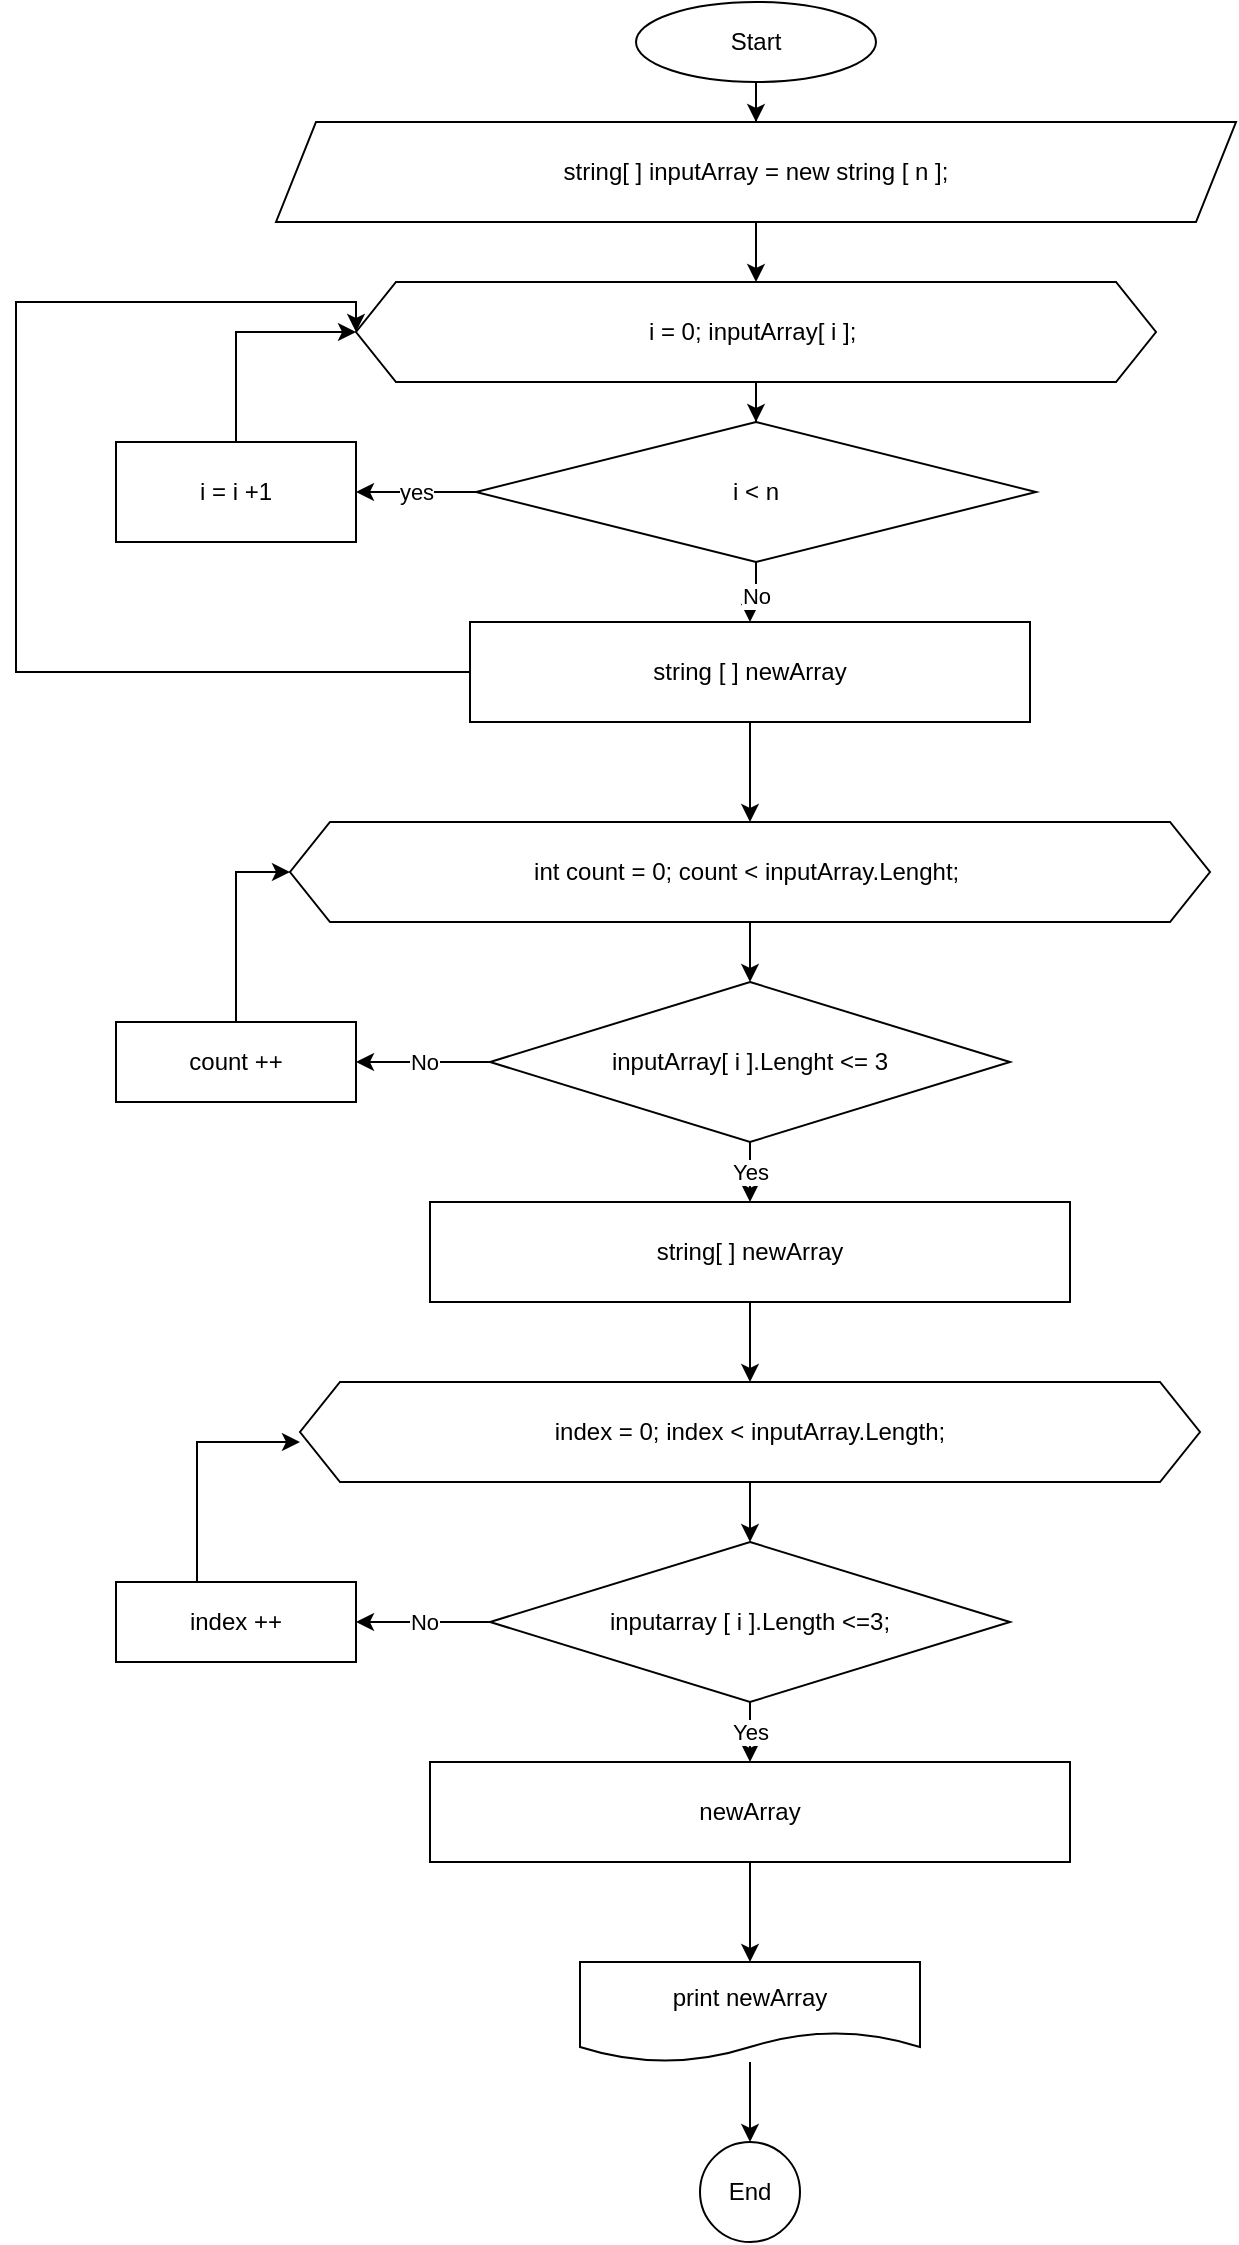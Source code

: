 <mxfile version="24.4.13" type="device">
  <diagram name="Страница — 1" id="UMnAuK7bFQgup7M1rGl-">
    <mxGraphModel dx="883" dy="835" grid="1" gridSize="10" guides="1" tooltips="1" connect="1" arrows="1" fold="1" page="1" pageScale="1" pageWidth="827" pageHeight="1169" math="0" shadow="0">
      <root>
        <mxCell id="0" />
        <mxCell id="1" parent="0" />
        <mxCell id="jzf92Ewc1WR81363NSRH-4" value="" style="edgeStyle=orthogonalEdgeStyle;rounded=0;orthogonalLoop=1;jettySize=auto;html=1;" edge="1" parent="1" source="jzf92Ewc1WR81363NSRH-1" target="jzf92Ewc1WR81363NSRH-3">
          <mxGeometry relative="1" as="geometry" />
        </mxCell>
        <mxCell id="jzf92Ewc1WR81363NSRH-1" value="Start" style="ellipse;whiteSpace=wrap;html=1;" vertex="1" parent="1">
          <mxGeometry x="340" y="10" width="120" height="40" as="geometry" />
        </mxCell>
        <mxCell id="jzf92Ewc1WR81363NSRH-6" value="" style="edgeStyle=orthogonalEdgeStyle;rounded=0;orthogonalLoop=1;jettySize=auto;html=1;" edge="1" parent="1" source="jzf92Ewc1WR81363NSRH-3" target="jzf92Ewc1WR81363NSRH-5">
          <mxGeometry relative="1" as="geometry" />
        </mxCell>
        <mxCell id="jzf92Ewc1WR81363NSRH-3" value="string[ ] inputArray = new string [ n ];" style="shape=parallelogram;perimeter=parallelogramPerimeter;whiteSpace=wrap;html=1;fixedSize=1;" vertex="1" parent="1">
          <mxGeometry x="160" y="70" width="480" height="50" as="geometry" />
        </mxCell>
        <mxCell id="jzf92Ewc1WR81363NSRH-8" value="" style="edgeStyle=orthogonalEdgeStyle;rounded=0;orthogonalLoop=1;jettySize=auto;html=1;" edge="1" parent="1" source="jzf92Ewc1WR81363NSRH-5" target="jzf92Ewc1WR81363NSRH-7">
          <mxGeometry relative="1" as="geometry" />
        </mxCell>
        <mxCell id="jzf92Ewc1WR81363NSRH-5" value="i = 0; inputArray[ i ];&amp;nbsp;" style="shape=hexagon;perimeter=hexagonPerimeter2;whiteSpace=wrap;html=1;fixedSize=1;" vertex="1" parent="1">
          <mxGeometry x="200" y="150" width="400" height="50" as="geometry" />
        </mxCell>
        <mxCell id="jzf92Ewc1WR81363NSRH-11" value="yes" style="edgeStyle=orthogonalEdgeStyle;rounded=0;orthogonalLoop=1;jettySize=auto;html=1;" edge="1" parent="1" source="jzf92Ewc1WR81363NSRH-7" target="jzf92Ewc1WR81363NSRH-9">
          <mxGeometry relative="1" as="geometry" />
        </mxCell>
        <mxCell id="jzf92Ewc1WR81363NSRH-13" value="No" style="edgeStyle=orthogonalEdgeStyle;rounded=0;orthogonalLoop=1;jettySize=auto;html=1;" edge="1" parent="1" source="jzf92Ewc1WR81363NSRH-7" target="jzf92Ewc1WR81363NSRH-12">
          <mxGeometry relative="1" as="geometry" />
        </mxCell>
        <mxCell id="jzf92Ewc1WR81363NSRH-7" value="i &amp;lt; n" style="rhombus;whiteSpace=wrap;html=1;" vertex="1" parent="1">
          <mxGeometry x="260" y="220" width="280" height="70" as="geometry" />
        </mxCell>
        <mxCell id="jzf92Ewc1WR81363NSRH-10" style="edgeStyle=orthogonalEdgeStyle;rounded=0;orthogonalLoop=1;jettySize=auto;html=1;entryX=0;entryY=0.5;entryDx=0;entryDy=0;" edge="1" parent="1" source="jzf92Ewc1WR81363NSRH-9" target="jzf92Ewc1WR81363NSRH-5">
          <mxGeometry relative="1" as="geometry" />
        </mxCell>
        <mxCell id="jzf92Ewc1WR81363NSRH-9" value="i = i +1" style="rounded=0;whiteSpace=wrap;html=1;" vertex="1" parent="1">
          <mxGeometry x="80" y="230" width="120" height="50" as="geometry" />
        </mxCell>
        <mxCell id="jzf92Ewc1WR81363NSRH-15" style="edgeStyle=orthogonalEdgeStyle;rounded=0;orthogonalLoop=1;jettySize=auto;html=1;entryX=0;entryY=0.5;entryDx=0;entryDy=0;" edge="1" parent="1" source="jzf92Ewc1WR81363NSRH-12" target="jzf92Ewc1WR81363NSRH-5">
          <mxGeometry relative="1" as="geometry">
            <Array as="points">
              <mxPoint x="30" y="345" />
              <mxPoint x="30" y="160" />
              <mxPoint x="200" y="160" />
            </Array>
          </mxGeometry>
        </mxCell>
        <mxCell id="jzf92Ewc1WR81363NSRH-22" value="" style="edgeStyle=orthogonalEdgeStyle;rounded=0;orthogonalLoop=1;jettySize=auto;html=1;" edge="1" parent="1" source="jzf92Ewc1WR81363NSRH-12" target="jzf92Ewc1WR81363NSRH-17">
          <mxGeometry relative="1" as="geometry" />
        </mxCell>
        <mxCell id="jzf92Ewc1WR81363NSRH-12" value="string [ ] newArray" style="rounded=0;whiteSpace=wrap;html=1;" vertex="1" parent="1">
          <mxGeometry x="257" y="320" width="280" height="50" as="geometry" />
        </mxCell>
        <mxCell id="jzf92Ewc1WR81363NSRH-21" value="" style="edgeStyle=orthogonalEdgeStyle;rounded=0;orthogonalLoop=1;jettySize=auto;html=1;" edge="1" parent="1" source="jzf92Ewc1WR81363NSRH-17" target="jzf92Ewc1WR81363NSRH-19">
          <mxGeometry relative="1" as="geometry" />
        </mxCell>
        <mxCell id="jzf92Ewc1WR81363NSRH-17" value="int count = 0; count &amp;lt; inputArray.Lenght;&amp;nbsp;" style="shape=hexagon;perimeter=hexagonPerimeter2;whiteSpace=wrap;html=1;fixedSize=1;" vertex="1" parent="1">
          <mxGeometry x="167" y="420" width="460" height="50" as="geometry" />
        </mxCell>
        <mxCell id="jzf92Ewc1WR81363NSRH-25" value="Yes" style="edgeStyle=orthogonalEdgeStyle;rounded=0;orthogonalLoop=1;jettySize=auto;html=1;" edge="1" parent="1" source="jzf92Ewc1WR81363NSRH-19" target="jzf92Ewc1WR81363NSRH-24">
          <mxGeometry relative="1" as="geometry" />
        </mxCell>
        <mxCell id="jzf92Ewc1WR81363NSRH-28" value="No" style="edgeStyle=orthogonalEdgeStyle;rounded=0;orthogonalLoop=1;jettySize=auto;html=1;" edge="1" parent="1" source="jzf92Ewc1WR81363NSRH-19" target="jzf92Ewc1WR81363NSRH-26">
          <mxGeometry relative="1" as="geometry" />
        </mxCell>
        <mxCell id="jzf92Ewc1WR81363NSRH-19" value="inputArray[ i ].Lenght &amp;lt;= 3" style="rhombus;whiteSpace=wrap;html=1;" vertex="1" parent="1">
          <mxGeometry x="267" y="500" width="260" height="80" as="geometry" />
        </mxCell>
        <mxCell id="jzf92Ewc1WR81363NSRH-31" value="" style="edgeStyle=orthogonalEdgeStyle;rounded=0;orthogonalLoop=1;jettySize=auto;html=1;" edge="1" parent="1" source="jzf92Ewc1WR81363NSRH-24" target="jzf92Ewc1WR81363NSRH-29">
          <mxGeometry relative="1" as="geometry" />
        </mxCell>
        <mxCell id="jzf92Ewc1WR81363NSRH-24" value="string[ ] newArray" style="rounded=0;whiteSpace=wrap;html=1;" vertex="1" parent="1">
          <mxGeometry x="237" y="610" width="320" height="50" as="geometry" />
        </mxCell>
        <mxCell id="jzf92Ewc1WR81363NSRH-27" style="edgeStyle=orthogonalEdgeStyle;rounded=0;orthogonalLoop=1;jettySize=auto;html=1;entryX=0;entryY=0.5;entryDx=0;entryDy=0;" edge="1" parent="1" source="jzf92Ewc1WR81363NSRH-26" target="jzf92Ewc1WR81363NSRH-17">
          <mxGeometry relative="1" as="geometry" />
        </mxCell>
        <mxCell id="jzf92Ewc1WR81363NSRH-26" value="count ++" style="rounded=0;whiteSpace=wrap;html=1;" vertex="1" parent="1">
          <mxGeometry x="80" y="520" width="120" height="40" as="geometry" />
        </mxCell>
        <mxCell id="jzf92Ewc1WR81363NSRH-32" value="" style="edgeStyle=orthogonalEdgeStyle;rounded=0;orthogonalLoop=1;jettySize=auto;html=1;" edge="1" parent="1" source="jzf92Ewc1WR81363NSRH-29" target="jzf92Ewc1WR81363NSRH-30">
          <mxGeometry relative="1" as="geometry" />
        </mxCell>
        <mxCell id="jzf92Ewc1WR81363NSRH-29" value="index = 0; index &amp;lt; inputArray.Length;" style="shape=hexagon;perimeter=hexagonPerimeter2;whiteSpace=wrap;html=1;fixedSize=1;" vertex="1" parent="1">
          <mxGeometry x="172" y="700" width="450" height="50" as="geometry" />
        </mxCell>
        <mxCell id="jzf92Ewc1WR81363NSRH-35" value="No" style="edgeStyle=orthogonalEdgeStyle;rounded=0;orthogonalLoop=1;jettySize=auto;html=1;" edge="1" parent="1" source="jzf92Ewc1WR81363NSRH-30" target="jzf92Ewc1WR81363NSRH-33">
          <mxGeometry relative="1" as="geometry" />
        </mxCell>
        <mxCell id="jzf92Ewc1WR81363NSRH-37" value="Yes" style="edgeStyle=orthogonalEdgeStyle;rounded=0;orthogonalLoop=1;jettySize=auto;html=1;" edge="1" parent="1" source="jzf92Ewc1WR81363NSRH-30" target="jzf92Ewc1WR81363NSRH-36">
          <mxGeometry relative="1" as="geometry" />
        </mxCell>
        <mxCell id="jzf92Ewc1WR81363NSRH-30" value="inputarray [ i ].Length &amp;lt;=3;" style="rhombus;whiteSpace=wrap;html=1;" vertex="1" parent="1">
          <mxGeometry x="267" y="780" width="260" height="80" as="geometry" />
        </mxCell>
        <mxCell id="jzf92Ewc1WR81363NSRH-34" style="edgeStyle=orthogonalEdgeStyle;rounded=0;orthogonalLoop=1;jettySize=auto;html=1;" edge="1" parent="1">
          <mxGeometry relative="1" as="geometry">
            <mxPoint x="172" y="730" as="targetPoint" />
            <mxPoint x="142" y="810" as="sourcePoint" />
            <Array as="points">
              <mxPoint x="142.5" y="811" />
              <mxPoint x="120.5" y="811" />
              <mxPoint x="120.5" y="730" />
            </Array>
          </mxGeometry>
        </mxCell>
        <mxCell id="jzf92Ewc1WR81363NSRH-33" value="index ++" style="rounded=0;whiteSpace=wrap;html=1;" vertex="1" parent="1">
          <mxGeometry x="80" y="800" width="120" height="40" as="geometry" />
        </mxCell>
        <mxCell id="jzf92Ewc1WR81363NSRH-39" value="" style="edgeStyle=orthogonalEdgeStyle;rounded=0;orthogonalLoop=1;jettySize=auto;html=1;" edge="1" parent="1" source="jzf92Ewc1WR81363NSRH-36" target="jzf92Ewc1WR81363NSRH-38">
          <mxGeometry relative="1" as="geometry" />
        </mxCell>
        <mxCell id="jzf92Ewc1WR81363NSRH-36" value="newArray" style="rounded=0;whiteSpace=wrap;html=1;" vertex="1" parent="1">
          <mxGeometry x="237" y="890" width="320" height="50" as="geometry" />
        </mxCell>
        <mxCell id="jzf92Ewc1WR81363NSRH-41" value="" style="edgeStyle=orthogonalEdgeStyle;rounded=0;orthogonalLoop=1;jettySize=auto;html=1;" edge="1" parent="1" source="jzf92Ewc1WR81363NSRH-38" target="jzf92Ewc1WR81363NSRH-40">
          <mxGeometry relative="1" as="geometry" />
        </mxCell>
        <mxCell id="jzf92Ewc1WR81363NSRH-38" value="print newArray" style="shape=document;whiteSpace=wrap;html=1;boundedLbl=1;" vertex="1" parent="1">
          <mxGeometry x="312" y="990" width="170" height="50" as="geometry" />
        </mxCell>
        <mxCell id="jzf92Ewc1WR81363NSRH-40" value="End" style="ellipse;whiteSpace=wrap;html=1;aspect=fixed;" vertex="1" parent="1">
          <mxGeometry x="372" y="1080" width="50" height="50" as="geometry" />
        </mxCell>
      </root>
    </mxGraphModel>
  </diagram>
</mxfile>
